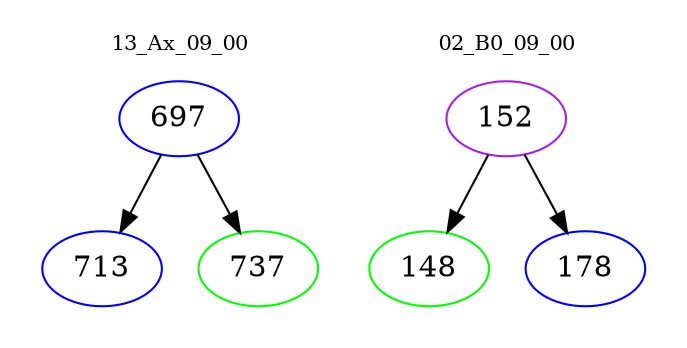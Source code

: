 digraph{
subgraph cluster_0 {
color = white
label = "13_Ax_09_00";
fontsize=10;
T0_697 [label="697", color="blue"]
T0_697 -> T0_713 [color="black"]
T0_713 [label="713", color="blue"]
T0_697 -> T0_737 [color="black"]
T0_737 [label="737", color="green"]
}
subgraph cluster_1 {
color = white
label = "02_B0_09_00";
fontsize=10;
T1_152 [label="152", color="purple"]
T1_152 -> T1_148 [color="black"]
T1_148 [label="148", color="green"]
T1_152 -> T1_178 [color="black"]
T1_178 [label="178", color="blue"]
}
}

